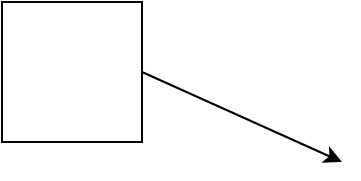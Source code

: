<mxfile>
    <diagram id="whIGW6MV3nag2i2SZGey" name="Page-1">
        <mxGraphModel dx="1036" dy="755" grid="1" gridSize="10" guides="1" tooltips="1" connect="1" arrows="1" fold="1" page="1" pageScale="1" pageWidth="850" pageHeight="1100" math="0" shadow="0">
            <root>
                <mxCell id="0"/>
                <mxCell id="1" parent="0"/>
                <mxCell id="3" style="edgeStyle=none;html=1;exitX=1;exitY=0.5;exitDx=0;exitDy=0;" edge="1" parent="1" source="2">
                    <mxGeometry relative="1" as="geometry">
                        <mxPoint x="260" y="180" as="targetPoint"/>
                    </mxGeometry>
                </mxCell>
                <mxCell id="2" value="" style="whiteSpace=wrap;html=1;aspect=fixed;" parent="1" vertex="1">
                    <mxGeometry x="90" y="100" width="70" height="70" as="geometry"/>
                </mxCell>
            </root>
        </mxGraphModel>
    </diagram>
</mxfile>